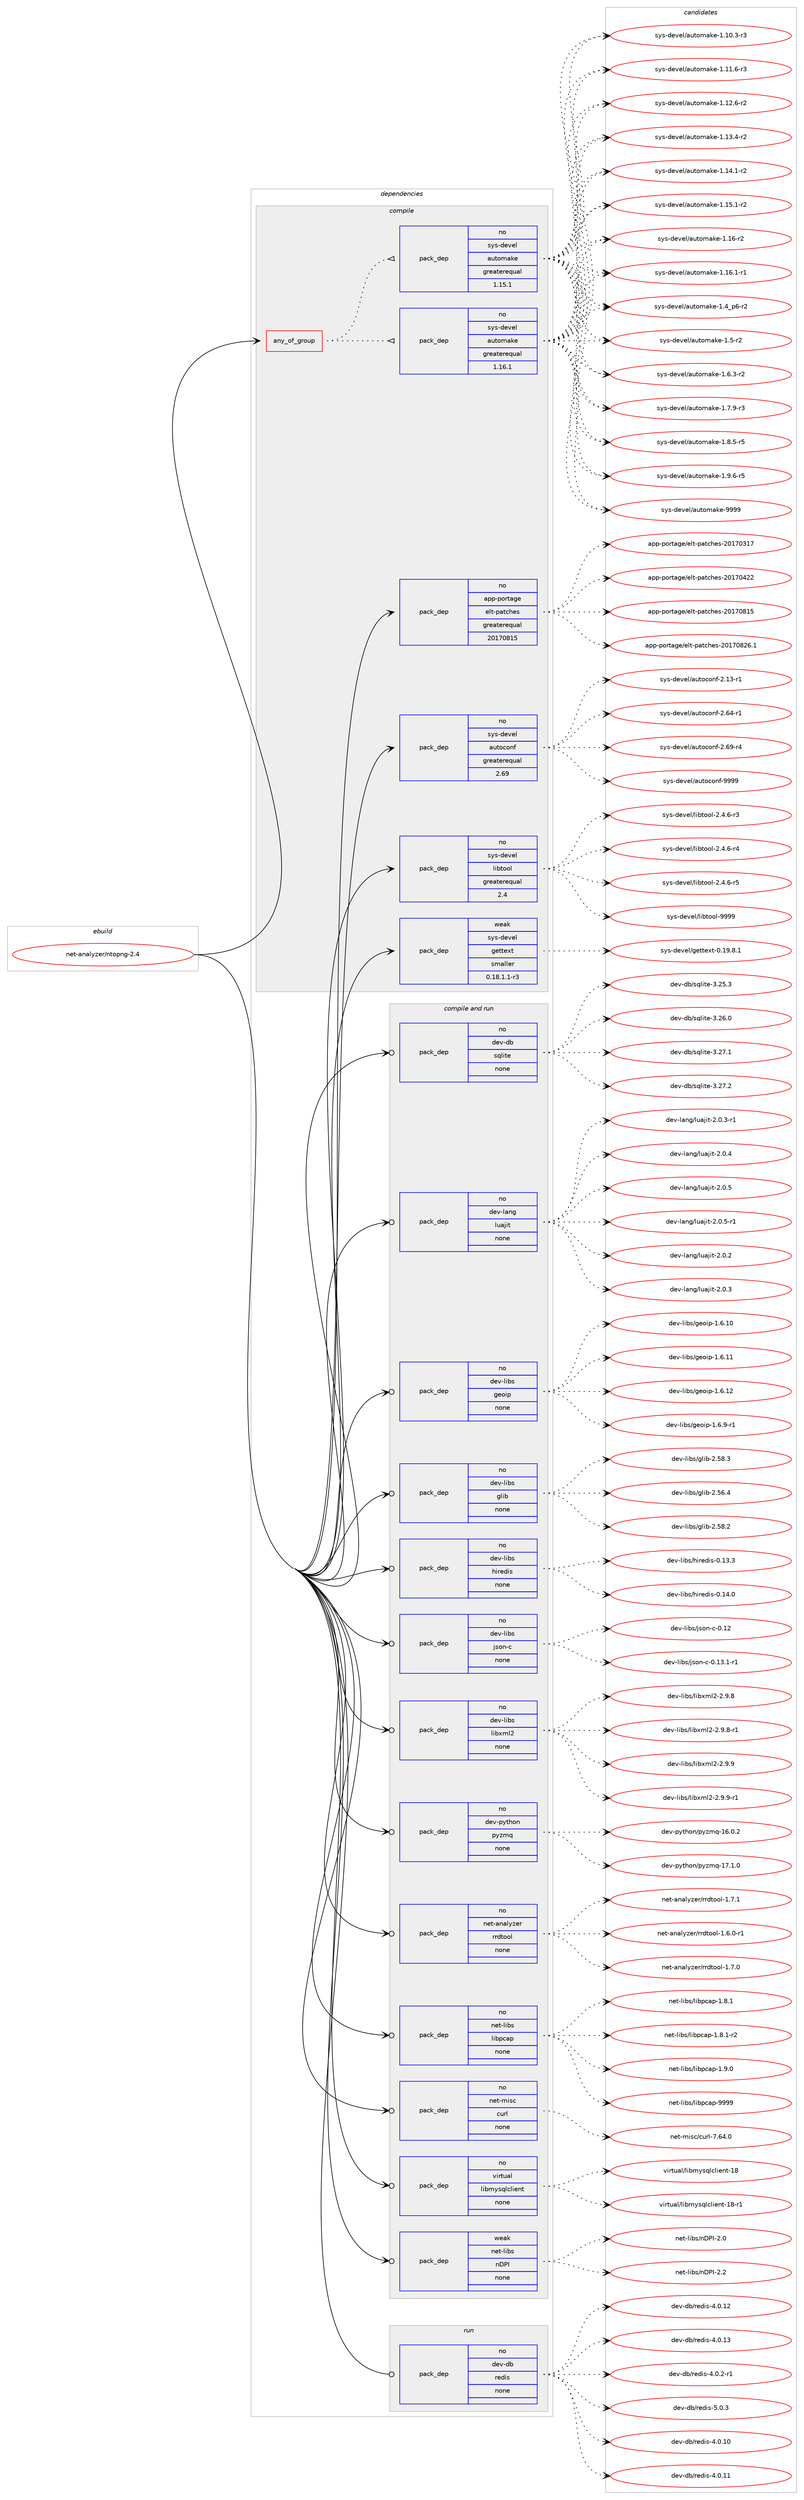digraph prolog {

# *************
# Graph options
# *************

newrank=true;
concentrate=true;
compound=true;
graph [rankdir=LR,fontname=Helvetica,fontsize=10,ranksep=1.5];#, ranksep=2.5, nodesep=0.2];
edge  [arrowhead=vee];
node  [fontname=Helvetica,fontsize=10];

# **********
# The ebuild
# **********

subgraph cluster_leftcol {
color=gray;
rank=same;
label=<<i>ebuild</i>>;
id [label="net-analyzer/ntopng-2.4", color=red, width=4, href="../net-analyzer/ntopng-2.4.svg"];
}

# ****************
# The dependencies
# ****************

subgraph cluster_midcol {
color=gray;
label=<<i>dependencies</i>>;
subgraph cluster_compile {
fillcolor="#eeeeee";
style=filled;
label=<<i>compile</i>>;
subgraph any25850 {
dependency1646233 [label=<<TABLE BORDER="0" CELLBORDER="1" CELLSPACING="0" CELLPADDING="4"><TR><TD CELLPADDING="10">any_of_group</TD></TR></TABLE>>, shape=none, color=red];subgraph pack1177108 {
dependency1646234 [label=<<TABLE BORDER="0" CELLBORDER="1" CELLSPACING="0" CELLPADDING="4" WIDTH="220"><TR><TD ROWSPAN="6" CELLPADDING="30">pack_dep</TD></TR><TR><TD WIDTH="110">no</TD></TR><TR><TD>sys-devel</TD></TR><TR><TD>automake</TD></TR><TR><TD>greaterequal</TD></TR><TR><TD>1.16.1</TD></TR></TABLE>>, shape=none, color=blue];
}
dependency1646233:e -> dependency1646234:w [weight=20,style="dotted",arrowhead="oinv"];
subgraph pack1177109 {
dependency1646235 [label=<<TABLE BORDER="0" CELLBORDER="1" CELLSPACING="0" CELLPADDING="4" WIDTH="220"><TR><TD ROWSPAN="6" CELLPADDING="30">pack_dep</TD></TR><TR><TD WIDTH="110">no</TD></TR><TR><TD>sys-devel</TD></TR><TR><TD>automake</TD></TR><TR><TD>greaterequal</TD></TR><TR><TD>1.15.1</TD></TR></TABLE>>, shape=none, color=blue];
}
dependency1646233:e -> dependency1646235:w [weight=20,style="dotted",arrowhead="oinv"];
}
id:e -> dependency1646233:w [weight=20,style="solid",arrowhead="vee"];
subgraph pack1177110 {
dependency1646236 [label=<<TABLE BORDER="0" CELLBORDER="1" CELLSPACING="0" CELLPADDING="4" WIDTH="220"><TR><TD ROWSPAN="6" CELLPADDING="30">pack_dep</TD></TR><TR><TD WIDTH="110">no</TD></TR><TR><TD>app-portage</TD></TR><TR><TD>elt-patches</TD></TR><TR><TD>greaterequal</TD></TR><TR><TD>20170815</TD></TR></TABLE>>, shape=none, color=blue];
}
id:e -> dependency1646236:w [weight=20,style="solid",arrowhead="vee"];
subgraph pack1177111 {
dependency1646237 [label=<<TABLE BORDER="0" CELLBORDER="1" CELLSPACING="0" CELLPADDING="4" WIDTH="220"><TR><TD ROWSPAN="6" CELLPADDING="30">pack_dep</TD></TR><TR><TD WIDTH="110">no</TD></TR><TR><TD>sys-devel</TD></TR><TR><TD>autoconf</TD></TR><TR><TD>greaterequal</TD></TR><TR><TD>2.69</TD></TR></TABLE>>, shape=none, color=blue];
}
id:e -> dependency1646237:w [weight=20,style="solid",arrowhead="vee"];
subgraph pack1177112 {
dependency1646238 [label=<<TABLE BORDER="0" CELLBORDER="1" CELLSPACING="0" CELLPADDING="4" WIDTH="220"><TR><TD ROWSPAN="6" CELLPADDING="30">pack_dep</TD></TR><TR><TD WIDTH="110">no</TD></TR><TR><TD>sys-devel</TD></TR><TR><TD>libtool</TD></TR><TR><TD>greaterequal</TD></TR><TR><TD>2.4</TD></TR></TABLE>>, shape=none, color=blue];
}
id:e -> dependency1646238:w [weight=20,style="solid",arrowhead="vee"];
subgraph pack1177113 {
dependency1646239 [label=<<TABLE BORDER="0" CELLBORDER="1" CELLSPACING="0" CELLPADDING="4" WIDTH="220"><TR><TD ROWSPAN="6" CELLPADDING="30">pack_dep</TD></TR><TR><TD WIDTH="110">weak</TD></TR><TR><TD>sys-devel</TD></TR><TR><TD>gettext</TD></TR><TR><TD>smaller</TD></TR><TR><TD>0.18.1.1-r3</TD></TR></TABLE>>, shape=none, color=blue];
}
id:e -> dependency1646239:w [weight=20,style="solid",arrowhead="vee"];
}
subgraph cluster_compileandrun {
fillcolor="#eeeeee";
style=filled;
label=<<i>compile and run</i>>;
subgraph pack1177114 {
dependency1646240 [label=<<TABLE BORDER="0" CELLBORDER="1" CELLSPACING="0" CELLPADDING="4" WIDTH="220"><TR><TD ROWSPAN="6" CELLPADDING="30">pack_dep</TD></TR><TR><TD WIDTH="110">no</TD></TR><TR><TD>dev-db</TD></TR><TR><TD>sqlite</TD></TR><TR><TD>none</TD></TR><TR><TD></TD></TR></TABLE>>, shape=none, color=blue];
}
id:e -> dependency1646240:w [weight=20,style="solid",arrowhead="odotvee"];
subgraph pack1177115 {
dependency1646241 [label=<<TABLE BORDER="0" CELLBORDER="1" CELLSPACING="0" CELLPADDING="4" WIDTH="220"><TR><TD ROWSPAN="6" CELLPADDING="30">pack_dep</TD></TR><TR><TD WIDTH="110">no</TD></TR><TR><TD>dev-lang</TD></TR><TR><TD>luajit</TD></TR><TR><TD>none</TD></TR><TR><TD></TD></TR></TABLE>>, shape=none, color=blue];
}
id:e -> dependency1646241:w [weight=20,style="solid",arrowhead="odotvee"];
subgraph pack1177116 {
dependency1646242 [label=<<TABLE BORDER="0" CELLBORDER="1" CELLSPACING="0" CELLPADDING="4" WIDTH="220"><TR><TD ROWSPAN="6" CELLPADDING="30">pack_dep</TD></TR><TR><TD WIDTH="110">no</TD></TR><TR><TD>dev-libs</TD></TR><TR><TD>geoip</TD></TR><TR><TD>none</TD></TR><TR><TD></TD></TR></TABLE>>, shape=none, color=blue];
}
id:e -> dependency1646242:w [weight=20,style="solid",arrowhead="odotvee"];
subgraph pack1177117 {
dependency1646243 [label=<<TABLE BORDER="0" CELLBORDER="1" CELLSPACING="0" CELLPADDING="4" WIDTH="220"><TR><TD ROWSPAN="6" CELLPADDING="30">pack_dep</TD></TR><TR><TD WIDTH="110">no</TD></TR><TR><TD>dev-libs</TD></TR><TR><TD>glib</TD></TR><TR><TD>none</TD></TR><TR><TD></TD></TR></TABLE>>, shape=none, color=blue];
}
id:e -> dependency1646243:w [weight=20,style="solid",arrowhead="odotvee"];
subgraph pack1177118 {
dependency1646244 [label=<<TABLE BORDER="0" CELLBORDER="1" CELLSPACING="0" CELLPADDING="4" WIDTH="220"><TR><TD ROWSPAN="6" CELLPADDING="30">pack_dep</TD></TR><TR><TD WIDTH="110">no</TD></TR><TR><TD>dev-libs</TD></TR><TR><TD>hiredis</TD></TR><TR><TD>none</TD></TR><TR><TD></TD></TR></TABLE>>, shape=none, color=blue];
}
id:e -> dependency1646244:w [weight=20,style="solid",arrowhead="odotvee"];
subgraph pack1177119 {
dependency1646245 [label=<<TABLE BORDER="0" CELLBORDER="1" CELLSPACING="0" CELLPADDING="4" WIDTH="220"><TR><TD ROWSPAN="6" CELLPADDING="30">pack_dep</TD></TR><TR><TD WIDTH="110">no</TD></TR><TR><TD>dev-libs</TD></TR><TR><TD>json-c</TD></TR><TR><TD>none</TD></TR><TR><TD></TD></TR></TABLE>>, shape=none, color=blue];
}
id:e -> dependency1646245:w [weight=20,style="solid",arrowhead="odotvee"];
subgraph pack1177120 {
dependency1646246 [label=<<TABLE BORDER="0" CELLBORDER="1" CELLSPACING="0" CELLPADDING="4" WIDTH="220"><TR><TD ROWSPAN="6" CELLPADDING="30">pack_dep</TD></TR><TR><TD WIDTH="110">no</TD></TR><TR><TD>dev-libs</TD></TR><TR><TD>libxml2</TD></TR><TR><TD>none</TD></TR><TR><TD></TD></TR></TABLE>>, shape=none, color=blue];
}
id:e -> dependency1646246:w [weight=20,style="solid",arrowhead="odotvee"];
subgraph pack1177121 {
dependency1646247 [label=<<TABLE BORDER="0" CELLBORDER="1" CELLSPACING="0" CELLPADDING="4" WIDTH="220"><TR><TD ROWSPAN="6" CELLPADDING="30">pack_dep</TD></TR><TR><TD WIDTH="110">no</TD></TR><TR><TD>dev-python</TD></TR><TR><TD>pyzmq</TD></TR><TR><TD>none</TD></TR><TR><TD></TD></TR></TABLE>>, shape=none, color=blue];
}
id:e -> dependency1646247:w [weight=20,style="solid",arrowhead="odotvee"];
subgraph pack1177122 {
dependency1646248 [label=<<TABLE BORDER="0" CELLBORDER="1" CELLSPACING="0" CELLPADDING="4" WIDTH="220"><TR><TD ROWSPAN="6" CELLPADDING="30">pack_dep</TD></TR><TR><TD WIDTH="110">no</TD></TR><TR><TD>net-analyzer</TD></TR><TR><TD>rrdtool</TD></TR><TR><TD>none</TD></TR><TR><TD></TD></TR></TABLE>>, shape=none, color=blue];
}
id:e -> dependency1646248:w [weight=20,style="solid",arrowhead="odotvee"];
subgraph pack1177123 {
dependency1646249 [label=<<TABLE BORDER="0" CELLBORDER="1" CELLSPACING="0" CELLPADDING="4" WIDTH="220"><TR><TD ROWSPAN="6" CELLPADDING="30">pack_dep</TD></TR><TR><TD WIDTH="110">no</TD></TR><TR><TD>net-libs</TD></TR><TR><TD>libpcap</TD></TR><TR><TD>none</TD></TR><TR><TD></TD></TR></TABLE>>, shape=none, color=blue];
}
id:e -> dependency1646249:w [weight=20,style="solid",arrowhead="odotvee"];
subgraph pack1177124 {
dependency1646250 [label=<<TABLE BORDER="0" CELLBORDER="1" CELLSPACING="0" CELLPADDING="4" WIDTH="220"><TR><TD ROWSPAN="6" CELLPADDING="30">pack_dep</TD></TR><TR><TD WIDTH="110">no</TD></TR><TR><TD>net-misc</TD></TR><TR><TD>curl</TD></TR><TR><TD>none</TD></TR><TR><TD></TD></TR></TABLE>>, shape=none, color=blue];
}
id:e -> dependency1646250:w [weight=20,style="solid",arrowhead="odotvee"];
subgraph pack1177125 {
dependency1646251 [label=<<TABLE BORDER="0" CELLBORDER="1" CELLSPACING="0" CELLPADDING="4" WIDTH="220"><TR><TD ROWSPAN="6" CELLPADDING="30">pack_dep</TD></TR><TR><TD WIDTH="110">no</TD></TR><TR><TD>virtual</TD></TR><TR><TD>libmysqlclient</TD></TR><TR><TD>none</TD></TR><TR><TD></TD></TR></TABLE>>, shape=none, color=blue];
}
id:e -> dependency1646251:w [weight=20,style="solid",arrowhead="odotvee"];
subgraph pack1177126 {
dependency1646252 [label=<<TABLE BORDER="0" CELLBORDER="1" CELLSPACING="0" CELLPADDING="4" WIDTH="220"><TR><TD ROWSPAN="6" CELLPADDING="30">pack_dep</TD></TR><TR><TD WIDTH="110">weak</TD></TR><TR><TD>net-libs</TD></TR><TR><TD>nDPI</TD></TR><TR><TD>none</TD></TR><TR><TD></TD></TR></TABLE>>, shape=none, color=blue];
}
id:e -> dependency1646252:w [weight=20,style="solid",arrowhead="odotvee"];
}
subgraph cluster_run {
fillcolor="#eeeeee";
style=filled;
label=<<i>run</i>>;
subgraph pack1177127 {
dependency1646253 [label=<<TABLE BORDER="0" CELLBORDER="1" CELLSPACING="0" CELLPADDING="4" WIDTH="220"><TR><TD ROWSPAN="6" CELLPADDING="30">pack_dep</TD></TR><TR><TD WIDTH="110">no</TD></TR><TR><TD>dev-db</TD></TR><TR><TD>redis</TD></TR><TR><TD>none</TD></TR><TR><TD></TD></TR></TABLE>>, shape=none, color=blue];
}
id:e -> dependency1646253:w [weight=20,style="solid",arrowhead="odot"];
}
}

# **************
# The candidates
# **************

subgraph cluster_choices {
rank=same;
color=gray;
label=<<i>candidates</i>>;

subgraph choice1177108 {
color=black;
nodesep=1;
choice11512111545100101118101108479711711611110997107101454946494846514511451 [label="sys-devel/automake-1.10.3-r3", color=red, width=4,href="../sys-devel/automake-1.10.3-r3.svg"];
choice11512111545100101118101108479711711611110997107101454946494946544511451 [label="sys-devel/automake-1.11.6-r3", color=red, width=4,href="../sys-devel/automake-1.11.6-r3.svg"];
choice11512111545100101118101108479711711611110997107101454946495046544511450 [label="sys-devel/automake-1.12.6-r2", color=red, width=4,href="../sys-devel/automake-1.12.6-r2.svg"];
choice11512111545100101118101108479711711611110997107101454946495146524511450 [label="sys-devel/automake-1.13.4-r2", color=red, width=4,href="../sys-devel/automake-1.13.4-r2.svg"];
choice11512111545100101118101108479711711611110997107101454946495246494511450 [label="sys-devel/automake-1.14.1-r2", color=red, width=4,href="../sys-devel/automake-1.14.1-r2.svg"];
choice11512111545100101118101108479711711611110997107101454946495346494511450 [label="sys-devel/automake-1.15.1-r2", color=red, width=4,href="../sys-devel/automake-1.15.1-r2.svg"];
choice1151211154510010111810110847971171161111099710710145494649544511450 [label="sys-devel/automake-1.16-r2", color=red, width=4,href="../sys-devel/automake-1.16-r2.svg"];
choice11512111545100101118101108479711711611110997107101454946495446494511449 [label="sys-devel/automake-1.16.1-r1", color=red, width=4,href="../sys-devel/automake-1.16.1-r1.svg"];
choice115121115451001011181011084797117116111109971071014549465295112544511450 [label="sys-devel/automake-1.4_p6-r2", color=red, width=4,href="../sys-devel/automake-1.4_p6-r2.svg"];
choice11512111545100101118101108479711711611110997107101454946534511450 [label="sys-devel/automake-1.5-r2", color=red, width=4,href="../sys-devel/automake-1.5-r2.svg"];
choice115121115451001011181011084797117116111109971071014549465446514511450 [label="sys-devel/automake-1.6.3-r2", color=red, width=4,href="../sys-devel/automake-1.6.3-r2.svg"];
choice115121115451001011181011084797117116111109971071014549465546574511451 [label="sys-devel/automake-1.7.9-r3", color=red, width=4,href="../sys-devel/automake-1.7.9-r3.svg"];
choice115121115451001011181011084797117116111109971071014549465646534511453 [label="sys-devel/automake-1.8.5-r5", color=red, width=4,href="../sys-devel/automake-1.8.5-r5.svg"];
choice115121115451001011181011084797117116111109971071014549465746544511453 [label="sys-devel/automake-1.9.6-r5", color=red, width=4,href="../sys-devel/automake-1.9.6-r5.svg"];
choice115121115451001011181011084797117116111109971071014557575757 [label="sys-devel/automake-9999", color=red, width=4,href="../sys-devel/automake-9999.svg"];
dependency1646234:e -> choice11512111545100101118101108479711711611110997107101454946494846514511451:w [style=dotted,weight="100"];
dependency1646234:e -> choice11512111545100101118101108479711711611110997107101454946494946544511451:w [style=dotted,weight="100"];
dependency1646234:e -> choice11512111545100101118101108479711711611110997107101454946495046544511450:w [style=dotted,weight="100"];
dependency1646234:e -> choice11512111545100101118101108479711711611110997107101454946495146524511450:w [style=dotted,weight="100"];
dependency1646234:e -> choice11512111545100101118101108479711711611110997107101454946495246494511450:w [style=dotted,weight="100"];
dependency1646234:e -> choice11512111545100101118101108479711711611110997107101454946495346494511450:w [style=dotted,weight="100"];
dependency1646234:e -> choice1151211154510010111810110847971171161111099710710145494649544511450:w [style=dotted,weight="100"];
dependency1646234:e -> choice11512111545100101118101108479711711611110997107101454946495446494511449:w [style=dotted,weight="100"];
dependency1646234:e -> choice115121115451001011181011084797117116111109971071014549465295112544511450:w [style=dotted,weight="100"];
dependency1646234:e -> choice11512111545100101118101108479711711611110997107101454946534511450:w [style=dotted,weight="100"];
dependency1646234:e -> choice115121115451001011181011084797117116111109971071014549465446514511450:w [style=dotted,weight="100"];
dependency1646234:e -> choice115121115451001011181011084797117116111109971071014549465546574511451:w [style=dotted,weight="100"];
dependency1646234:e -> choice115121115451001011181011084797117116111109971071014549465646534511453:w [style=dotted,weight="100"];
dependency1646234:e -> choice115121115451001011181011084797117116111109971071014549465746544511453:w [style=dotted,weight="100"];
dependency1646234:e -> choice115121115451001011181011084797117116111109971071014557575757:w [style=dotted,weight="100"];
}
subgraph choice1177109 {
color=black;
nodesep=1;
choice11512111545100101118101108479711711611110997107101454946494846514511451 [label="sys-devel/automake-1.10.3-r3", color=red, width=4,href="../sys-devel/automake-1.10.3-r3.svg"];
choice11512111545100101118101108479711711611110997107101454946494946544511451 [label="sys-devel/automake-1.11.6-r3", color=red, width=4,href="../sys-devel/automake-1.11.6-r3.svg"];
choice11512111545100101118101108479711711611110997107101454946495046544511450 [label="sys-devel/automake-1.12.6-r2", color=red, width=4,href="../sys-devel/automake-1.12.6-r2.svg"];
choice11512111545100101118101108479711711611110997107101454946495146524511450 [label="sys-devel/automake-1.13.4-r2", color=red, width=4,href="../sys-devel/automake-1.13.4-r2.svg"];
choice11512111545100101118101108479711711611110997107101454946495246494511450 [label="sys-devel/automake-1.14.1-r2", color=red, width=4,href="../sys-devel/automake-1.14.1-r2.svg"];
choice11512111545100101118101108479711711611110997107101454946495346494511450 [label="sys-devel/automake-1.15.1-r2", color=red, width=4,href="../sys-devel/automake-1.15.1-r2.svg"];
choice1151211154510010111810110847971171161111099710710145494649544511450 [label="sys-devel/automake-1.16-r2", color=red, width=4,href="../sys-devel/automake-1.16-r2.svg"];
choice11512111545100101118101108479711711611110997107101454946495446494511449 [label="sys-devel/automake-1.16.1-r1", color=red, width=4,href="../sys-devel/automake-1.16.1-r1.svg"];
choice115121115451001011181011084797117116111109971071014549465295112544511450 [label="sys-devel/automake-1.4_p6-r2", color=red, width=4,href="../sys-devel/automake-1.4_p6-r2.svg"];
choice11512111545100101118101108479711711611110997107101454946534511450 [label="sys-devel/automake-1.5-r2", color=red, width=4,href="../sys-devel/automake-1.5-r2.svg"];
choice115121115451001011181011084797117116111109971071014549465446514511450 [label="sys-devel/automake-1.6.3-r2", color=red, width=4,href="../sys-devel/automake-1.6.3-r2.svg"];
choice115121115451001011181011084797117116111109971071014549465546574511451 [label="sys-devel/automake-1.7.9-r3", color=red, width=4,href="../sys-devel/automake-1.7.9-r3.svg"];
choice115121115451001011181011084797117116111109971071014549465646534511453 [label="sys-devel/automake-1.8.5-r5", color=red, width=4,href="../sys-devel/automake-1.8.5-r5.svg"];
choice115121115451001011181011084797117116111109971071014549465746544511453 [label="sys-devel/automake-1.9.6-r5", color=red, width=4,href="../sys-devel/automake-1.9.6-r5.svg"];
choice115121115451001011181011084797117116111109971071014557575757 [label="sys-devel/automake-9999", color=red, width=4,href="../sys-devel/automake-9999.svg"];
dependency1646235:e -> choice11512111545100101118101108479711711611110997107101454946494846514511451:w [style=dotted,weight="100"];
dependency1646235:e -> choice11512111545100101118101108479711711611110997107101454946494946544511451:w [style=dotted,weight="100"];
dependency1646235:e -> choice11512111545100101118101108479711711611110997107101454946495046544511450:w [style=dotted,weight="100"];
dependency1646235:e -> choice11512111545100101118101108479711711611110997107101454946495146524511450:w [style=dotted,weight="100"];
dependency1646235:e -> choice11512111545100101118101108479711711611110997107101454946495246494511450:w [style=dotted,weight="100"];
dependency1646235:e -> choice11512111545100101118101108479711711611110997107101454946495346494511450:w [style=dotted,weight="100"];
dependency1646235:e -> choice1151211154510010111810110847971171161111099710710145494649544511450:w [style=dotted,weight="100"];
dependency1646235:e -> choice11512111545100101118101108479711711611110997107101454946495446494511449:w [style=dotted,weight="100"];
dependency1646235:e -> choice115121115451001011181011084797117116111109971071014549465295112544511450:w [style=dotted,weight="100"];
dependency1646235:e -> choice11512111545100101118101108479711711611110997107101454946534511450:w [style=dotted,weight="100"];
dependency1646235:e -> choice115121115451001011181011084797117116111109971071014549465446514511450:w [style=dotted,weight="100"];
dependency1646235:e -> choice115121115451001011181011084797117116111109971071014549465546574511451:w [style=dotted,weight="100"];
dependency1646235:e -> choice115121115451001011181011084797117116111109971071014549465646534511453:w [style=dotted,weight="100"];
dependency1646235:e -> choice115121115451001011181011084797117116111109971071014549465746544511453:w [style=dotted,weight="100"];
dependency1646235:e -> choice115121115451001011181011084797117116111109971071014557575757:w [style=dotted,weight="100"];
}
subgraph choice1177110 {
color=black;
nodesep=1;
choice97112112451121111141169710310147101108116451129711699104101115455048495548514955 [label="app-portage/elt-patches-20170317", color=red, width=4,href="../app-portage/elt-patches-20170317.svg"];
choice97112112451121111141169710310147101108116451129711699104101115455048495548525050 [label="app-portage/elt-patches-20170422", color=red, width=4,href="../app-portage/elt-patches-20170422.svg"];
choice97112112451121111141169710310147101108116451129711699104101115455048495548564953 [label="app-portage/elt-patches-20170815", color=red, width=4,href="../app-portage/elt-patches-20170815.svg"];
choice971121124511211111411697103101471011081164511297116991041011154550484955485650544649 [label="app-portage/elt-patches-20170826.1", color=red, width=4,href="../app-portage/elt-patches-20170826.1.svg"];
dependency1646236:e -> choice97112112451121111141169710310147101108116451129711699104101115455048495548514955:w [style=dotted,weight="100"];
dependency1646236:e -> choice97112112451121111141169710310147101108116451129711699104101115455048495548525050:w [style=dotted,weight="100"];
dependency1646236:e -> choice97112112451121111141169710310147101108116451129711699104101115455048495548564953:w [style=dotted,weight="100"];
dependency1646236:e -> choice971121124511211111411697103101471011081164511297116991041011154550484955485650544649:w [style=dotted,weight="100"];
}
subgraph choice1177111 {
color=black;
nodesep=1;
choice1151211154510010111810110847971171161119911111010245504649514511449 [label="sys-devel/autoconf-2.13-r1", color=red, width=4,href="../sys-devel/autoconf-2.13-r1.svg"];
choice1151211154510010111810110847971171161119911111010245504654524511449 [label="sys-devel/autoconf-2.64-r1", color=red, width=4,href="../sys-devel/autoconf-2.64-r1.svg"];
choice1151211154510010111810110847971171161119911111010245504654574511452 [label="sys-devel/autoconf-2.69-r4", color=red, width=4,href="../sys-devel/autoconf-2.69-r4.svg"];
choice115121115451001011181011084797117116111991111101024557575757 [label="sys-devel/autoconf-9999", color=red, width=4,href="../sys-devel/autoconf-9999.svg"];
dependency1646237:e -> choice1151211154510010111810110847971171161119911111010245504649514511449:w [style=dotted,weight="100"];
dependency1646237:e -> choice1151211154510010111810110847971171161119911111010245504654524511449:w [style=dotted,weight="100"];
dependency1646237:e -> choice1151211154510010111810110847971171161119911111010245504654574511452:w [style=dotted,weight="100"];
dependency1646237:e -> choice115121115451001011181011084797117116111991111101024557575757:w [style=dotted,weight="100"];
}
subgraph choice1177112 {
color=black;
nodesep=1;
choice1151211154510010111810110847108105981161111111084550465246544511451 [label="sys-devel/libtool-2.4.6-r3", color=red, width=4,href="../sys-devel/libtool-2.4.6-r3.svg"];
choice1151211154510010111810110847108105981161111111084550465246544511452 [label="sys-devel/libtool-2.4.6-r4", color=red, width=4,href="../sys-devel/libtool-2.4.6-r4.svg"];
choice1151211154510010111810110847108105981161111111084550465246544511453 [label="sys-devel/libtool-2.4.6-r5", color=red, width=4,href="../sys-devel/libtool-2.4.6-r5.svg"];
choice1151211154510010111810110847108105981161111111084557575757 [label="sys-devel/libtool-9999", color=red, width=4,href="../sys-devel/libtool-9999.svg"];
dependency1646238:e -> choice1151211154510010111810110847108105981161111111084550465246544511451:w [style=dotted,weight="100"];
dependency1646238:e -> choice1151211154510010111810110847108105981161111111084550465246544511452:w [style=dotted,weight="100"];
dependency1646238:e -> choice1151211154510010111810110847108105981161111111084550465246544511453:w [style=dotted,weight="100"];
dependency1646238:e -> choice1151211154510010111810110847108105981161111111084557575757:w [style=dotted,weight="100"];
}
subgraph choice1177113 {
color=black;
nodesep=1;
choice1151211154510010111810110847103101116116101120116454846495746564649 [label="sys-devel/gettext-0.19.8.1", color=red, width=4,href="../sys-devel/gettext-0.19.8.1.svg"];
dependency1646239:e -> choice1151211154510010111810110847103101116116101120116454846495746564649:w [style=dotted,weight="100"];
}
subgraph choice1177114 {
color=black;
nodesep=1;
choice10010111845100984711511310810511610145514650534651 [label="dev-db/sqlite-3.25.3", color=red, width=4,href="../dev-db/sqlite-3.25.3.svg"];
choice10010111845100984711511310810511610145514650544648 [label="dev-db/sqlite-3.26.0", color=red, width=4,href="../dev-db/sqlite-3.26.0.svg"];
choice10010111845100984711511310810511610145514650554649 [label="dev-db/sqlite-3.27.1", color=red, width=4,href="../dev-db/sqlite-3.27.1.svg"];
choice10010111845100984711511310810511610145514650554650 [label="dev-db/sqlite-3.27.2", color=red, width=4,href="../dev-db/sqlite-3.27.2.svg"];
dependency1646240:e -> choice10010111845100984711511310810511610145514650534651:w [style=dotted,weight="100"];
dependency1646240:e -> choice10010111845100984711511310810511610145514650544648:w [style=dotted,weight="100"];
dependency1646240:e -> choice10010111845100984711511310810511610145514650554649:w [style=dotted,weight="100"];
dependency1646240:e -> choice10010111845100984711511310810511610145514650554650:w [style=dotted,weight="100"];
}
subgraph choice1177115 {
color=black;
nodesep=1;
choice10010111845108971101034710811797106105116455046484650 [label="dev-lang/luajit-2.0.2", color=red, width=4,href="../dev-lang/luajit-2.0.2.svg"];
choice10010111845108971101034710811797106105116455046484651 [label="dev-lang/luajit-2.0.3", color=red, width=4,href="../dev-lang/luajit-2.0.3.svg"];
choice100101118451089711010347108117971061051164550464846514511449 [label="dev-lang/luajit-2.0.3-r1", color=red, width=4,href="../dev-lang/luajit-2.0.3-r1.svg"];
choice10010111845108971101034710811797106105116455046484652 [label="dev-lang/luajit-2.0.4", color=red, width=4,href="../dev-lang/luajit-2.0.4.svg"];
choice10010111845108971101034710811797106105116455046484653 [label="dev-lang/luajit-2.0.5", color=red, width=4,href="../dev-lang/luajit-2.0.5.svg"];
choice100101118451089711010347108117971061051164550464846534511449 [label="dev-lang/luajit-2.0.5-r1", color=red, width=4,href="../dev-lang/luajit-2.0.5-r1.svg"];
dependency1646241:e -> choice10010111845108971101034710811797106105116455046484650:w [style=dotted,weight="100"];
dependency1646241:e -> choice10010111845108971101034710811797106105116455046484651:w [style=dotted,weight="100"];
dependency1646241:e -> choice100101118451089711010347108117971061051164550464846514511449:w [style=dotted,weight="100"];
dependency1646241:e -> choice10010111845108971101034710811797106105116455046484652:w [style=dotted,weight="100"];
dependency1646241:e -> choice10010111845108971101034710811797106105116455046484653:w [style=dotted,weight="100"];
dependency1646241:e -> choice100101118451089711010347108117971061051164550464846534511449:w [style=dotted,weight="100"];
}
subgraph choice1177116 {
color=black;
nodesep=1;
choice10010111845108105981154710310111110511245494654464948 [label="dev-libs/geoip-1.6.10", color=red, width=4,href="../dev-libs/geoip-1.6.10.svg"];
choice10010111845108105981154710310111110511245494654464949 [label="dev-libs/geoip-1.6.11", color=red, width=4,href="../dev-libs/geoip-1.6.11.svg"];
choice10010111845108105981154710310111110511245494654464950 [label="dev-libs/geoip-1.6.12", color=red, width=4,href="../dev-libs/geoip-1.6.12.svg"];
choice1001011184510810598115471031011111051124549465446574511449 [label="dev-libs/geoip-1.6.9-r1", color=red, width=4,href="../dev-libs/geoip-1.6.9-r1.svg"];
dependency1646242:e -> choice10010111845108105981154710310111110511245494654464948:w [style=dotted,weight="100"];
dependency1646242:e -> choice10010111845108105981154710310111110511245494654464949:w [style=dotted,weight="100"];
dependency1646242:e -> choice10010111845108105981154710310111110511245494654464950:w [style=dotted,weight="100"];
dependency1646242:e -> choice1001011184510810598115471031011111051124549465446574511449:w [style=dotted,weight="100"];
}
subgraph choice1177117 {
color=black;
nodesep=1;
choice1001011184510810598115471031081059845504653544652 [label="dev-libs/glib-2.56.4", color=red, width=4,href="../dev-libs/glib-2.56.4.svg"];
choice1001011184510810598115471031081059845504653564650 [label="dev-libs/glib-2.58.2", color=red, width=4,href="../dev-libs/glib-2.58.2.svg"];
choice1001011184510810598115471031081059845504653564651 [label="dev-libs/glib-2.58.3", color=red, width=4,href="../dev-libs/glib-2.58.3.svg"];
dependency1646243:e -> choice1001011184510810598115471031081059845504653544652:w [style=dotted,weight="100"];
dependency1646243:e -> choice1001011184510810598115471031081059845504653564650:w [style=dotted,weight="100"];
dependency1646243:e -> choice1001011184510810598115471031081059845504653564651:w [style=dotted,weight="100"];
}
subgraph choice1177118 {
color=black;
nodesep=1;
choice10010111845108105981154710410511410110010511545484649514651 [label="dev-libs/hiredis-0.13.3", color=red, width=4,href="../dev-libs/hiredis-0.13.3.svg"];
choice10010111845108105981154710410511410110010511545484649524648 [label="dev-libs/hiredis-0.14.0", color=red, width=4,href="../dev-libs/hiredis-0.14.0.svg"];
dependency1646244:e -> choice10010111845108105981154710410511410110010511545484649514651:w [style=dotted,weight="100"];
dependency1646244:e -> choice10010111845108105981154710410511410110010511545484649524648:w [style=dotted,weight="100"];
}
subgraph choice1177119 {
color=black;
nodesep=1;
choice10010111845108105981154710611511111045994548464950 [label="dev-libs/json-c-0.12", color=red, width=4,href="../dev-libs/json-c-0.12.svg"];
choice1001011184510810598115471061151111104599454846495146494511449 [label="dev-libs/json-c-0.13.1-r1", color=red, width=4,href="../dev-libs/json-c-0.13.1-r1.svg"];
dependency1646245:e -> choice10010111845108105981154710611511111045994548464950:w [style=dotted,weight="100"];
dependency1646245:e -> choice1001011184510810598115471061151111104599454846495146494511449:w [style=dotted,weight="100"];
}
subgraph choice1177120 {
color=black;
nodesep=1;
choice1001011184510810598115471081059812010910850455046574656 [label="dev-libs/libxml2-2.9.8", color=red, width=4,href="../dev-libs/libxml2-2.9.8.svg"];
choice10010111845108105981154710810598120109108504550465746564511449 [label="dev-libs/libxml2-2.9.8-r1", color=red, width=4,href="../dev-libs/libxml2-2.9.8-r1.svg"];
choice1001011184510810598115471081059812010910850455046574657 [label="dev-libs/libxml2-2.9.9", color=red, width=4,href="../dev-libs/libxml2-2.9.9.svg"];
choice10010111845108105981154710810598120109108504550465746574511449 [label="dev-libs/libxml2-2.9.9-r1", color=red, width=4,href="../dev-libs/libxml2-2.9.9-r1.svg"];
dependency1646246:e -> choice1001011184510810598115471081059812010910850455046574656:w [style=dotted,weight="100"];
dependency1646246:e -> choice10010111845108105981154710810598120109108504550465746564511449:w [style=dotted,weight="100"];
dependency1646246:e -> choice1001011184510810598115471081059812010910850455046574657:w [style=dotted,weight="100"];
dependency1646246:e -> choice10010111845108105981154710810598120109108504550465746574511449:w [style=dotted,weight="100"];
}
subgraph choice1177121 {
color=black;
nodesep=1;
choice100101118451121211161041111104711212112210911345495446484650 [label="dev-python/pyzmq-16.0.2", color=red, width=4,href="../dev-python/pyzmq-16.0.2.svg"];
choice100101118451121211161041111104711212112210911345495546494648 [label="dev-python/pyzmq-17.1.0", color=red, width=4,href="../dev-python/pyzmq-17.1.0.svg"];
dependency1646247:e -> choice100101118451121211161041111104711212112210911345495446484650:w [style=dotted,weight="100"];
dependency1646247:e -> choice100101118451121211161041111104711212112210911345495546494648:w [style=dotted,weight="100"];
}
subgraph choice1177122 {
color=black;
nodesep=1;
choice110101116459711097108121122101114471141141001161111111084549465446484511449 [label="net-analyzer/rrdtool-1.6.0-r1", color=red, width=4,href="../net-analyzer/rrdtool-1.6.0-r1.svg"];
choice11010111645971109710812112210111447114114100116111111108454946554648 [label="net-analyzer/rrdtool-1.7.0", color=red, width=4,href="../net-analyzer/rrdtool-1.7.0.svg"];
choice11010111645971109710812112210111447114114100116111111108454946554649 [label="net-analyzer/rrdtool-1.7.1", color=red, width=4,href="../net-analyzer/rrdtool-1.7.1.svg"];
dependency1646248:e -> choice110101116459711097108121122101114471141141001161111111084549465446484511449:w [style=dotted,weight="100"];
dependency1646248:e -> choice11010111645971109710812112210111447114114100116111111108454946554648:w [style=dotted,weight="100"];
dependency1646248:e -> choice11010111645971109710812112210111447114114100116111111108454946554649:w [style=dotted,weight="100"];
}
subgraph choice1177123 {
color=black;
nodesep=1;
choice110101116451081059811547108105981129997112454946564649 [label="net-libs/libpcap-1.8.1", color=red, width=4,href="../net-libs/libpcap-1.8.1.svg"];
choice1101011164510810598115471081059811299971124549465646494511450 [label="net-libs/libpcap-1.8.1-r2", color=red, width=4,href="../net-libs/libpcap-1.8.1-r2.svg"];
choice110101116451081059811547108105981129997112454946574648 [label="net-libs/libpcap-1.9.0", color=red, width=4,href="../net-libs/libpcap-1.9.0.svg"];
choice1101011164510810598115471081059811299971124557575757 [label="net-libs/libpcap-9999", color=red, width=4,href="../net-libs/libpcap-9999.svg"];
dependency1646249:e -> choice110101116451081059811547108105981129997112454946564649:w [style=dotted,weight="100"];
dependency1646249:e -> choice1101011164510810598115471081059811299971124549465646494511450:w [style=dotted,weight="100"];
dependency1646249:e -> choice110101116451081059811547108105981129997112454946574648:w [style=dotted,weight="100"];
dependency1646249:e -> choice1101011164510810598115471081059811299971124557575757:w [style=dotted,weight="100"];
}
subgraph choice1177124 {
color=black;
nodesep=1;
choice1101011164510910511599479911711410845554654524648 [label="net-misc/curl-7.64.0", color=red, width=4,href="../net-misc/curl-7.64.0.svg"];
dependency1646250:e -> choice1101011164510910511599479911711410845554654524648:w [style=dotted,weight="100"];
}
subgraph choice1177125 {
color=black;
nodesep=1;
choice11810511411611797108471081059810912111511310899108105101110116454956 [label="virtual/libmysqlclient-18", color=red, width=4,href="../virtual/libmysqlclient-18.svg"];
choice118105114116117971084710810598109121115113108991081051011101164549564511449 [label="virtual/libmysqlclient-18-r1", color=red, width=4,href="../virtual/libmysqlclient-18-r1.svg"];
dependency1646251:e -> choice11810511411611797108471081059810912111511310899108105101110116454956:w [style=dotted,weight="100"];
dependency1646251:e -> choice118105114116117971084710810598109121115113108991081051011101164549564511449:w [style=dotted,weight="100"];
}
subgraph choice1177126 {
color=black;
nodesep=1;
choice11010111645108105981154711068807345504648 [label="net-libs/nDPI-2.0", color=red, width=4,href="../net-libs/nDPI-2.0.svg"];
choice11010111645108105981154711068807345504650 [label="net-libs/nDPI-2.2", color=red, width=4,href="../net-libs/nDPI-2.2.svg"];
dependency1646252:e -> choice11010111645108105981154711068807345504648:w [style=dotted,weight="100"];
dependency1646252:e -> choice11010111645108105981154711068807345504650:w [style=dotted,weight="100"];
}
subgraph choice1177127 {
color=black;
nodesep=1;
choice10010111845100984711410110010511545524648464948 [label="dev-db/redis-4.0.10", color=red, width=4,href="../dev-db/redis-4.0.10.svg"];
choice10010111845100984711410110010511545524648464949 [label="dev-db/redis-4.0.11", color=red, width=4,href="../dev-db/redis-4.0.11.svg"];
choice10010111845100984711410110010511545524648464950 [label="dev-db/redis-4.0.12", color=red, width=4,href="../dev-db/redis-4.0.12.svg"];
choice10010111845100984711410110010511545524648464951 [label="dev-db/redis-4.0.13", color=red, width=4,href="../dev-db/redis-4.0.13.svg"];
choice1001011184510098471141011001051154552464846504511449 [label="dev-db/redis-4.0.2-r1", color=red, width=4,href="../dev-db/redis-4.0.2-r1.svg"];
choice100101118451009847114101100105115455346484651 [label="dev-db/redis-5.0.3", color=red, width=4,href="../dev-db/redis-5.0.3.svg"];
dependency1646253:e -> choice10010111845100984711410110010511545524648464948:w [style=dotted,weight="100"];
dependency1646253:e -> choice10010111845100984711410110010511545524648464949:w [style=dotted,weight="100"];
dependency1646253:e -> choice10010111845100984711410110010511545524648464950:w [style=dotted,weight="100"];
dependency1646253:e -> choice10010111845100984711410110010511545524648464951:w [style=dotted,weight="100"];
dependency1646253:e -> choice1001011184510098471141011001051154552464846504511449:w [style=dotted,weight="100"];
dependency1646253:e -> choice100101118451009847114101100105115455346484651:w [style=dotted,weight="100"];
}
}

}
